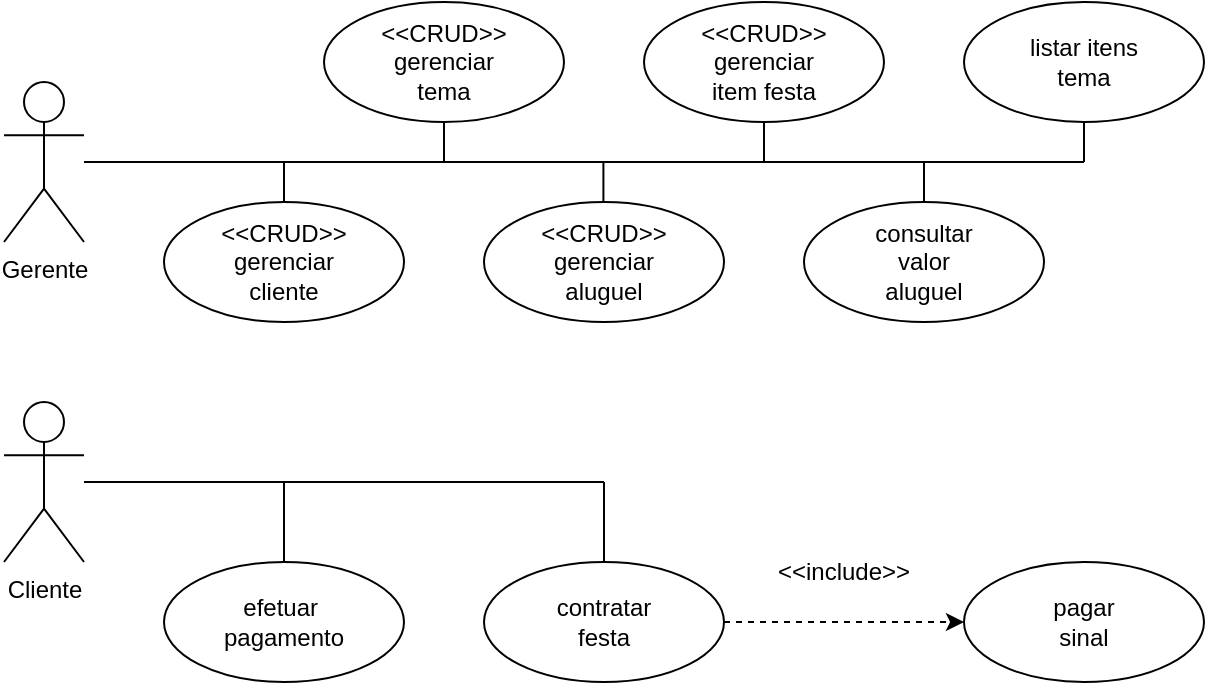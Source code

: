 <mxfile version="24.2.1" type="device">
  <diagram name="Page-1" id="WdRzlpsvn2Tba9XeZmaN">
    <mxGraphModel dx="879" dy="488" grid="1" gridSize="10" guides="1" tooltips="1" connect="1" arrows="1" fold="1" page="1" pageScale="1" pageWidth="1169" pageHeight="827" background="none" math="0" shadow="0">
      <root>
        <mxCell id="0" />
        <mxCell id="1" parent="0" />
        <mxCell id="n87EDvqpTR0pAGlPv8mh-57" value="Gerente" style="shape=umlActor;verticalLabelPosition=bottom;verticalAlign=top;html=1;outlineConnect=0;" vertex="1" parent="1">
          <mxGeometry x="80" y="80" width="40" height="80" as="geometry" />
        </mxCell>
        <mxCell id="n87EDvqpTR0pAGlPv8mh-58" value="&lt;div&gt;&amp;lt;&amp;lt;CRUD&amp;gt;&amp;gt;&lt;/div&gt;&lt;div&gt;gerenciar&lt;/div&gt;&lt;div&gt;cliente&lt;br&gt;&lt;/div&gt;" style="ellipse;whiteSpace=wrap;html=1;" vertex="1" parent="1">
          <mxGeometry x="160" y="140" width="120" height="60" as="geometry" />
        </mxCell>
        <mxCell id="n87EDvqpTR0pAGlPv8mh-59" value="&lt;div&gt;&amp;lt;&amp;lt;CRUD&amp;gt;&amp;gt;&lt;/div&gt;&lt;div&gt;gerenciar&lt;/div&gt;&lt;div&gt;tema&lt;br&gt;&lt;/div&gt;" style="ellipse;whiteSpace=wrap;html=1;" vertex="1" parent="1">
          <mxGeometry x="240" y="40" width="120" height="60" as="geometry" />
        </mxCell>
        <mxCell id="n87EDvqpTR0pAGlPv8mh-60" value="&lt;div&gt;&amp;lt;&amp;lt;CRUD&amp;gt;&amp;gt;&lt;/div&gt;&lt;div&gt;gerenciar&lt;/div&gt;aluguel" style="ellipse;whiteSpace=wrap;html=1;" vertex="1" parent="1">
          <mxGeometry x="320" y="140" width="120" height="60" as="geometry" />
        </mxCell>
        <mxCell id="n87EDvqpTR0pAGlPv8mh-61" value="&lt;div&gt;&amp;lt;&amp;lt;CRUD&amp;gt;&amp;gt;&lt;/div&gt;&lt;div&gt;gerenciar&lt;/div&gt;&lt;div&gt;item festa&lt;br&gt;&lt;/div&gt;" style="ellipse;whiteSpace=wrap;html=1;" vertex="1" parent="1">
          <mxGeometry x="400" y="40" width="120" height="60" as="geometry" />
        </mxCell>
        <mxCell id="n87EDvqpTR0pAGlPv8mh-62" value="&lt;div&gt;consultar&lt;/div&gt;&lt;div&gt;valor&lt;/div&gt;&lt;div&gt;aluguel&lt;br&gt;&lt;/div&gt;" style="ellipse;whiteSpace=wrap;html=1;" vertex="1" parent="1">
          <mxGeometry x="480" y="140" width="120" height="60" as="geometry" />
        </mxCell>
        <mxCell id="n87EDvqpTR0pAGlPv8mh-63" value="&lt;div&gt;listar itens&lt;/div&gt;&lt;div&gt;tema&lt;br&gt;&lt;/div&gt;" style="ellipse;whiteSpace=wrap;html=1;" vertex="1" parent="1">
          <mxGeometry x="560" y="40" width="120" height="60" as="geometry" />
        </mxCell>
        <mxCell id="n87EDvqpTR0pAGlPv8mh-64" value="" style="endArrow=none;html=1;rounded=0;" edge="1" parent="1" source="n87EDvqpTR0pAGlPv8mh-57">
          <mxGeometry width="50" height="50" relative="1" as="geometry">
            <mxPoint x="170" y="130" as="sourcePoint" />
            <mxPoint x="620" y="120" as="targetPoint" />
          </mxGeometry>
        </mxCell>
        <mxCell id="n87EDvqpTR0pAGlPv8mh-65" value="" style="endArrow=none;html=1;rounded=0;exitX=0.5;exitY=0;exitDx=0;exitDy=0;" edge="1" parent="1" source="n87EDvqpTR0pAGlPv8mh-58">
          <mxGeometry width="50" height="50" relative="1" as="geometry">
            <mxPoint x="170" y="170" as="sourcePoint" />
            <mxPoint x="220" y="120" as="targetPoint" />
          </mxGeometry>
        </mxCell>
        <mxCell id="n87EDvqpTR0pAGlPv8mh-66" value="" style="endArrow=none;html=1;rounded=0;entryX=0.5;entryY=1;entryDx=0;entryDy=0;" edge="1" parent="1" target="n87EDvqpTR0pAGlPv8mh-59">
          <mxGeometry width="50" height="50" relative="1" as="geometry">
            <mxPoint x="300" y="120" as="sourcePoint" />
            <mxPoint x="230" y="130" as="targetPoint" />
          </mxGeometry>
        </mxCell>
        <mxCell id="n87EDvqpTR0pAGlPv8mh-67" value="" style="endArrow=none;html=1;rounded=0;exitX=0.5;exitY=0;exitDx=0;exitDy=0;" edge="1" parent="1">
          <mxGeometry width="50" height="50" relative="1" as="geometry">
            <mxPoint x="379.7" y="140" as="sourcePoint" />
            <mxPoint x="379.7" y="120" as="targetPoint" />
          </mxGeometry>
        </mxCell>
        <mxCell id="n87EDvqpTR0pAGlPv8mh-68" value="" style="endArrow=none;html=1;rounded=0;entryX=0.5;entryY=1;entryDx=0;entryDy=0;" edge="1" parent="1" target="n87EDvqpTR0pAGlPv8mh-61">
          <mxGeometry width="50" height="50" relative="1" as="geometry">
            <mxPoint x="460" y="120" as="sourcePoint" />
            <mxPoint x="250" y="150" as="targetPoint" />
          </mxGeometry>
        </mxCell>
        <mxCell id="n87EDvqpTR0pAGlPv8mh-69" value="" style="endArrow=none;html=1;rounded=0;entryX=0.5;entryY=0;entryDx=0;entryDy=0;" edge="1" parent="1" target="n87EDvqpTR0pAGlPv8mh-62">
          <mxGeometry width="50" height="50" relative="1" as="geometry">
            <mxPoint x="540" y="120" as="sourcePoint" />
            <mxPoint x="260" y="160" as="targetPoint" />
          </mxGeometry>
        </mxCell>
        <mxCell id="n87EDvqpTR0pAGlPv8mh-70" value="" style="endArrow=none;html=1;rounded=0;entryX=0.5;entryY=1;entryDx=0;entryDy=0;" edge="1" parent="1" target="n87EDvqpTR0pAGlPv8mh-63">
          <mxGeometry width="50" height="50" relative="1" as="geometry">
            <mxPoint x="620" y="120" as="sourcePoint" />
            <mxPoint x="270" y="170" as="targetPoint" />
          </mxGeometry>
        </mxCell>
        <mxCell id="n87EDvqpTR0pAGlPv8mh-71" value="Cliente" style="shape=umlActor;verticalLabelPosition=bottom;verticalAlign=top;html=1;outlineConnect=0;" vertex="1" parent="1">
          <mxGeometry x="80" y="240" width="40" height="80" as="geometry" />
        </mxCell>
        <mxCell id="n87EDvqpTR0pAGlPv8mh-73" value="&lt;div&gt;efetuar&amp;nbsp;&lt;/div&gt;&lt;div&gt;pagamento&lt;/div&gt;" style="ellipse;whiteSpace=wrap;html=1;" vertex="1" parent="1">
          <mxGeometry x="160" y="320" width="120" height="60" as="geometry" />
        </mxCell>
        <mxCell id="n87EDvqpTR0pAGlPv8mh-74" value="&lt;div&gt;contratar&lt;/div&gt;&lt;div&gt;festa&lt;br&gt;&lt;/div&gt;" style="ellipse;whiteSpace=wrap;html=1;" vertex="1" parent="1">
          <mxGeometry x="320" y="320" width="120" height="60" as="geometry" />
        </mxCell>
        <mxCell id="n87EDvqpTR0pAGlPv8mh-75" value="&lt;div&gt;pagar&lt;/div&gt;&lt;div&gt;sinal&lt;br&gt;&lt;/div&gt;" style="ellipse;whiteSpace=wrap;html=1;" vertex="1" parent="1">
          <mxGeometry x="560" y="320" width="120" height="60" as="geometry" />
        </mxCell>
        <mxCell id="n87EDvqpTR0pAGlPv8mh-76" value="" style="endArrow=none;html=1;rounded=0;" edge="1" parent="1" source="n87EDvqpTR0pAGlPv8mh-71">
          <mxGeometry width="50" height="50" relative="1" as="geometry">
            <mxPoint x="270" y="310" as="sourcePoint" />
            <mxPoint x="380" y="280" as="targetPoint" />
          </mxGeometry>
        </mxCell>
        <mxCell id="n87EDvqpTR0pAGlPv8mh-77" value="" style="endArrow=none;html=1;rounded=0;exitX=0.5;exitY=0;exitDx=0;exitDy=0;" edge="1" parent="1" source="n87EDvqpTR0pAGlPv8mh-73">
          <mxGeometry width="50" height="50" relative="1" as="geometry">
            <mxPoint x="270" y="310" as="sourcePoint" />
            <mxPoint x="220" y="280" as="targetPoint" />
          </mxGeometry>
        </mxCell>
        <mxCell id="n87EDvqpTR0pAGlPv8mh-78" value="" style="endArrow=none;html=1;rounded=0;exitX=0.5;exitY=0;exitDx=0;exitDy=0;" edge="1" parent="1" source="n87EDvqpTR0pAGlPv8mh-74">
          <mxGeometry width="50" height="50" relative="1" as="geometry">
            <mxPoint x="270" y="310" as="sourcePoint" />
            <mxPoint x="380" y="280" as="targetPoint" />
          </mxGeometry>
        </mxCell>
        <mxCell id="n87EDvqpTR0pAGlPv8mh-79" value="" style="endArrow=classic;html=1;rounded=0;entryX=0;entryY=0.5;entryDx=0;entryDy=0;exitX=1;exitY=0.5;exitDx=0;exitDy=0;dashed=1;" edge="1" parent="1" source="n87EDvqpTR0pAGlPv8mh-74" target="n87EDvqpTR0pAGlPv8mh-75">
          <mxGeometry width="50" height="50" relative="1" as="geometry">
            <mxPoint x="440" y="360" as="sourcePoint" />
            <mxPoint x="490" y="310" as="targetPoint" />
          </mxGeometry>
        </mxCell>
        <mxCell id="n87EDvqpTR0pAGlPv8mh-80" value="&amp;lt;&amp;lt;include&amp;gt;&amp;gt;" style="text;html=1;align=center;verticalAlign=middle;whiteSpace=wrap;rounded=0;" vertex="1" parent="1">
          <mxGeometry x="470" y="310" width="60" height="30" as="geometry" />
        </mxCell>
      </root>
    </mxGraphModel>
  </diagram>
</mxfile>
